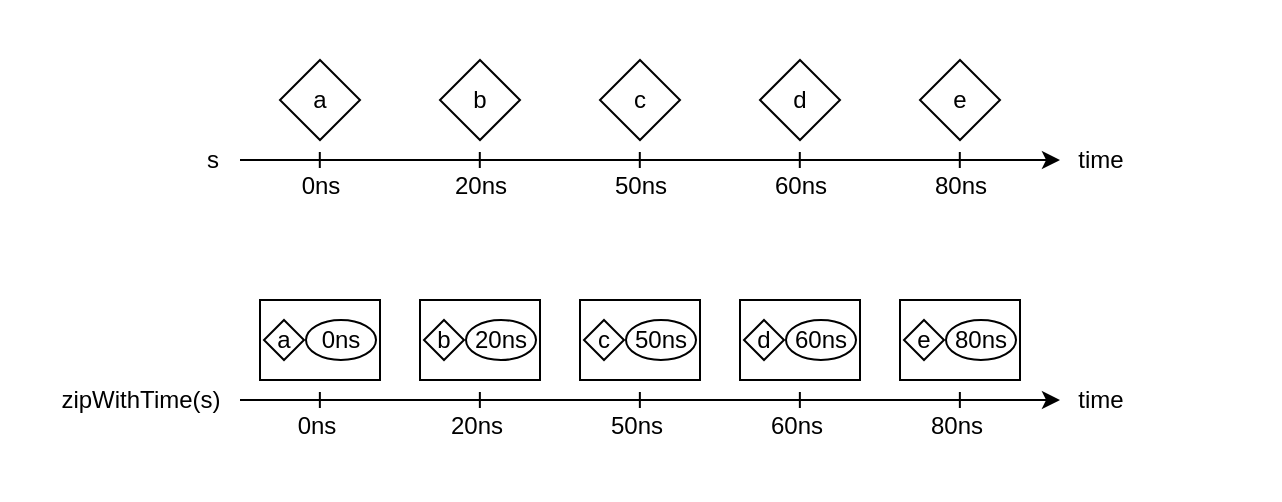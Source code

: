 <mxfile version="22.1.2" type="device">
  <diagram name="Pagina-1" id="KrAMYKN802Sa1sQlcGRf">
    <mxGraphModel dx="674" dy="390" grid="1" gridSize="10" guides="1" tooltips="1" connect="1" arrows="1" fold="1" page="1" pageScale="1" pageWidth="827" pageHeight="1169" math="0" shadow="0">
      <root>
        <mxCell id="0" />
        <mxCell id="1" parent="0" />
        <mxCell id="X-2cT9AtNMiIcICBBnYA-75" value="" style="rounded=0;whiteSpace=wrap;html=1;strokeColor=none;" parent="1" vertex="1">
          <mxGeometry x="200" y="280" width="640" height="250" as="geometry" />
        </mxCell>
        <mxCell id="X-2cT9AtNMiIcICBBnYA-1" value="" style="endArrow=classic;html=1;rounded=0;" parent="1" edge="1">
          <mxGeometry width="50" height="50" relative="1" as="geometry">
            <mxPoint x="320" y="360" as="sourcePoint" />
            <mxPoint x="730" y="360" as="targetPoint" />
          </mxGeometry>
        </mxCell>
        <mxCell id="X-2cT9AtNMiIcICBBnYA-3" value="a" style="rhombus;whiteSpace=wrap;html=1;" parent="1" vertex="1">
          <mxGeometry x="340" y="310" width="40" height="40" as="geometry" />
        </mxCell>
        <mxCell id="X-2cT9AtNMiIcICBBnYA-4" value="b" style="rhombus;whiteSpace=wrap;html=1;" parent="1" vertex="1">
          <mxGeometry x="420" y="310" width="40" height="40" as="geometry" />
        </mxCell>
        <mxCell id="X-2cT9AtNMiIcICBBnYA-5" value="c" style="rhombus;whiteSpace=wrap;html=1;" parent="1" vertex="1">
          <mxGeometry x="500" y="310" width="40" height="40" as="geometry" />
        </mxCell>
        <mxCell id="X-2cT9AtNMiIcICBBnYA-6" value="d" style="rhombus;whiteSpace=wrap;html=1;" parent="1" vertex="1">
          <mxGeometry x="580" y="310" width="40" height="40" as="geometry" />
        </mxCell>
        <mxCell id="X-2cT9AtNMiIcICBBnYA-7" value="e" style="rhombus;whiteSpace=wrap;html=1;" parent="1" vertex="1">
          <mxGeometry x="660" y="310" width="40" height="40" as="geometry" />
        </mxCell>
        <mxCell id="X-2cT9AtNMiIcICBBnYA-8" value="" style="endArrow=classic;html=1;rounded=0;" parent="1" edge="1">
          <mxGeometry width="50" height="50" relative="1" as="geometry">
            <mxPoint x="320" y="480" as="sourcePoint" />
            <mxPoint x="730" y="480" as="targetPoint" />
          </mxGeometry>
        </mxCell>
        <mxCell id="X-2cT9AtNMiIcICBBnYA-26" value="" style="endArrow=none;html=1;rounded=0;" parent="1" edge="1">
          <mxGeometry width="50" height="50" relative="1" as="geometry">
            <mxPoint x="359.9" y="364" as="sourcePoint" />
            <mxPoint x="359.9" y="356" as="targetPoint" />
          </mxGeometry>
        </mxCell>
        <mxCell id="X-2cT9AtNMiIcICBBnYA-27" value="" style="endArrow=none;html=1;rounded=0;" parent="1" edge="1">
          <mxGeometry width="50" height="50" relative="1" as="geometry">
            <mxPoint x="439.9" y="364" as="sourcePoint" />
            <mxPoint x="439.9" y="356" as="targetPoint" />
          </mxGeometry>
        </mxCell>
        <mxCell id="X-2cT9AtNMiIcICBBnYA-28" value="" style="endArrow=none;html=1;rounded=0;" parent="1" edge="1">
          <mxGeometry width="50" height="50" relative="1" as="geometry">
            <mxPoint x="519.9" y="364" as="sourcePoint" />
            <mxPoint x="519.9" y="356" as="targetPoint" />
          </mxGeometry>
        </mxCell>
        <mxCell id="X-2cT9AtNMiIcICBBnYA-29" value="" style="endArrow=none;html=1;rounded=0;" parent="1" edge="1">
          <mxGeometry width="50" height="50" relative="1" as="geometry">
            <mxPoint x="599.9" y="364" as="sourcePoint" />
            <mxPoint x="599.9" y="356" as="targetPoint" />
          </mxGeometry>
        </mxCell>
        <mxCell id="X-2cT9AtNMiIcICBBnYA-30" value="" style="endArrow=none;html=1;rounded=0;" parent="1" edge="1">
          <mxGeometry width="50" height="50" relative="1" as="geometry">
            <mxPoint x="679.9" y="364" as="sourcePoint" />
            <mxPoint x="679.9" y="356" as="targetPoint" />
          </mxGeometry>
        </mxCell>
        <mxCell id="X-2cT9AtNMiIcICBBnYA-31" value="" style="endArrow=none;html=1;rounded=0;" parent="1" edge="1">
          <mxGeometry width="50" height="50" relative="1" as="geometry">
            <mxPoint x="359.93" y="484" as="sourcePoint" />
            <mxPoint x="359.93" y="476" as="targetPoint" />
          </mxGeometry>
        </mxCell>
        <mxCell id="X-2cT9AtNMiIcICBBnYA-32" value="" style="endArrow=none;html=1;rounded=0;" parent="1" edge="1">
          <mxGeometry width="50" height="50" relative="1" as="geometry">
            <mxPoint x="439.93" y="484" as="sourcePoint" />
            <mxPoint x="439.93" y="476" as="targetPoint" />
          </mxGeometry>
        </mxCell>
        <mxCell id="X-2cT9AtNMiIcICBBnYA-33" value="" style="endArrow=none;html=1;rounded=0;" parent="1" edge="1">
          <mxGeometry width="50" height="50" relative="1" as="geometry">
            <mxPoint x="519.93" y="484" as="sourcePoint" />
            <mxPoint x="519.93" y="476" as="targetPoint" />
          </mxGeometry>
        </mxCell>
        <mxCell id="X-2cT9AtNMiIcICBBnYA-34" value="" style="endArrow=none;html=1;rounded=0;" parent="1" edge="1">
          <mxGeometry width="50" height="50" relative="1" as="geometry">
            <mxPoint x="599.93" y="484" as="sourcePoint" />
            <mxPoint x="599.93" y="476" as="targetPoint" />
          </mxGeometry>
        </mxCell>
        <mxCell id="X-2cT9AtNMiIcICBBnYA-35" value="" style="endArrow=none;html=1;rounded=0;" parent="1" edge="1">
          <mxGeometry width="50" height="50" relative="1" as="geometry">
            <mxPoint x="679.93" y="484" as="sourcePoint" />
            <mxPoint x="679.93" y="476" as="targetPoint" />
          </mxGeometry>
        </mxCell>
        <mxCell id="X-2cT9AtNMiIcICBBnYA-36" value="time" style="text;html=1;align=center;verticalAlign=middle;resizable=0;points=[];autosize=1;strokeColor=none;fillColor=none;" parent="1" vertex="1">
          <mxGeometry x="725" y="345" width="50" height="30" as="geometry" />
        </mxCell>
        <mxCell id="X-2cT9AtNMiIcICBBnYA-37" value="time" style="text;html=1;align=center;verticalAlign=middle;resizable=0;points=[];autosize=1;strokeColor=none;fillColor=none;" parent="1" vertex="1">
          <mxGeometry x="725" y="465" width="50" height="30" as="geometry" />
        </mxCell>
        <mxCell id="X-2cT9AtNMiIcICBBnYA-72" value="s" style="text;html=1;align=center;verticalAlign=middle;resizable=0;points=[];autosize=1;strokeColor=none;fillColor=none;" parent="1" vertex="1">
          <mxGeometry x="291" y="345" width="30" height="30" as="geometry" />
        </mxCell>
        <mxCell id="X-2cT9AtNMiIcICBBnYA-73" value="zipWithTime(s)" style="text;html=1;align=center;verticalAlign=middle;resizable=0;points=[];autosize=1;strokeColor=none;fillColor=none;" parent="1" vertex="1">
          <mxGeometry x="220" y="465" width="100" height="30" as="geometry" />
        </mxCell>
        <mxCell id="X-2cT9AtNMiIcICBBnYA-167" value="" style="rounded=0;whiteSpace=wrap;html=1;" parent="1" vertex="1">
          <mxGeometry x="330" y="430" width="60" height="40" as="geometry" />
        </mxCell>
        <mxCell id="X-2cT9AtNMiIcICBBnYA-168" value="a" style="rhombus;whiteSpace=wrap;html=1;" parent="1" vertex="1">
          <mxGeometry x="332" y="440" width="20" height="20" as="geometry" />
        </mxCell>
        <mxCell id="X-2cT9AtNMiIcICBBnYA-169" value="0ns" style="ellipse;whiteSpace=wrap;html=1;" parent="1" vertex="1">
          <mxGeometry x="353" y="440" width="35" height="20" as="geometry" />
        </mxCell>
        <mxCell id="X-2cT9AtNMiIcICBBnYA-183" value="0ns" style="text;html=1;align=center;verticalAlign=middle;resizable=0;points=[];autosize=1;strokeColor=none;fillColor=none;" parent="1" vertex="1">
          <mxGeometry x="340" y="358" width="40" height="30" as="geometry" />
        </mxCell>
        <mxCell id="X-2cT9AtNMiIcICBBnYA-184" value="20ns" style="text;html=1;align=center;verticalAlign=middle;resizable=0;points=[];autosize=1;strokeColor=none;fillColor=none;" parent="1" vertex="1">
          <mxGeometry x="415" y="358" width="50" height="30" as="geometry" />
        </mxCell>
        <mxCell id="X-2cT9AtNMiIcICBBnYA-185" value="50ns" style="text;html=1;align=center;verticalAlign=middle;resizable=0;points=[];autosize=1;strokeColor=none;fillColor=none;" parent="1" vertex="1">
          <mxGeometry x="495" y="358" width="50" height="30" as="geometry" />
        </mxCell>
        <mxCell id="X-2cT9AtNMiIcICBBnYA-186" value="60ns" style="text;html=1;align=center;verticalAlign=middle;resizable=0;points=[];autosize=1;strokeColor=none;fillColor=none;" parent="1" vertex="1">
          <mxGeometry x="575" y="358" width="50" height="30" as="geometry" />
        </mxCell>
        <mxCell id="X-2cT9AtNMiIcICBBnYA-187" value="80ns" style="text;html=1;align=center;verticalAlign=middle;resizable=0;points=[];autosize=1;strokeColor=none;fillColor=none;" parent="1" vertex="1">
          <mxGeometry x="655" y="358" width="50" height="30" as="geometry" />
        </mxCell>
        <mxCell id="stCMNaJYnmXXw21uTqAm-1" value="0ns" style="text;html=1;align=center;verticalAlign=middle;resizable=0;points=[];autosize=1;strokeColor=none;fillColor=none;" parent="1" vertex="1">
          <mxGeometry x="337.5" y="478" width="40" height="30" as="geometry" />
        </mxCell>
        <mxCell id="stCMNaJYnmXXw21uTqAm-2" value="20ns" style="text;html=1;align=center;verticalAlign=middle;resizable=0;points=[];autosize=1;strokeColor=none;fillColor=none;" parent="1" vertex="1">
          <mxGeometry x="412.5" y="478" width="50" height="30" as="geometry" />
        </mxCell>
        <mxCell id="stCMNaJYnmXXw21uTqAm-3" value="50ns" style="text;html=1;align=center;verticalAlign=middle;resizable=0;points=[];autosize=1;strokeColor=none;fillColor=none;" parent="1" vertex="1">
          <mxGeometry x="492.5" y="478" width="50" height="30" as="geometry" />
        </mxCell>
        <mxCell id="stCMNaJYnmXXw21uTqAm-4" value="60ns" style="text;html=1;align=center;verticalAlign=middle;resizable=0;points=[];autosize=1;strokeColor=none;fillColor=none;" parent="1" vertex="1">
          <mxGeometry x="572.5" y="478" width="50" height="30" as="geometry" />
        </mxCell>
        <mxCell id="stCMNaJYnmXXw21uTqAm-5" value="80ns" style="text;html=1;align=center;verticalAlign=middle;resizable=0;points=[];autosize=1;strokeColor=none;fillColor=none;" parent="1" vertex="1">
          <mxGeometry x="652.5" y="478" width="50" height="30" as="geometry" />
        </mxCell>
        <mxCell id="stCMNaJYnmXXw21uTqAm-6" value="" style="rounded=0;whiteSpace=wrap;html=1;" parent="1" vertex="1">
          <mxGeometry x="410" y="430" width="60" height="40" as="geometry" />
        </mxCell>
        <mxCell id="stCMNaJYnmXXw21uTqAm-7" value="b" style="rhombus;whiteSpace=wrap;html=1;" parent="1" vertex="1">
          <mxGeometry x="412" y="440" width="20" height="20" as="geometry" />
        </mxCell>
        <mxCell id="stCMNaJYnmXXw21uTqAm-8" value="20ns" style="ellipse;whiteSpace=wrap;html=1;" parent="1" vertex="1">
          <mxGeometry x="433" y="440" width="35" height="20" as="geometry" />
        </mxCell>
        <mxCell id="stCMNaJYnmXXw21uTqAm-9" value="" style="rounded=0;whiteSpace=wrap;html=1;" parent="1" vertex="1">
          <mxGeometry x="490" y="430" width="60" height="40" as="geometry" />
        </mxCell>
        <mxCell id="stCMNaJYnmXXw21uTqAm-10" value="c" style="rhombus;whiteSpace=wrap;html=1;" parent="1" vertex="1">
          <mxGeometry x="492" y="440" width="20" height="20" as="geometry" />
        </mxCell>
        <mxCell id="stCMNaJYnmXXw21uTqAm-11" value="50ns" style="ellipse;whiteSpace=wrap;html=1;" parent="1" vertex="1">
          <mxGeometry x="513" y="440" width="35" height="20" as="geometry" />
        </mxCell>
        <mxCell id="stCMNaJYnmXXw21uTqAm-12" value="" style="rounded=0;whiteSpace=wrap;html=1;" parent="1" vertex="1">
          <mxGeometry x="570" y="430" width="60" height="40" as="geometry" />
        </mxCell>
        <mxCell id="stCMNaJYnmXXw21uTqAm-13" value="d" style="rhombus;whiteSpace=wrap;html=1;" parent="1" vertex="1">
          <mxGeometry x="572" y="440" width="20" height="20" as="geometry" />
        </mxCell>
        <mxCell id="stCMNaJYnmXXw21uTqAm-14" value="60ns" style="ellipse;whiteSpace=wrap;html=1;" parent="1" vertex="1">
          <mxGeometry x="593" y="440" width="35" height="20" as="geometry" />
        </mxCell>
        <mxCell id="stCMNaJYnmXXw21uTqAm-15" value="" style="rounded=0;whiteSpace=wrap;html=1;" parent="1" vertex="1">
          <mxGeometry x="650" y="430" width="60" height="40" as="geometry" />
        </mxCell>
        <mxCell id="stCMNaJYnmXXw21uTqAm-16" value="e" style="rhombus;whiteSpace=wrap;html=1;" parent="1" vertex="1">
          <mxGeometry x="652" y="440" width="20" height="20" as="geometry" />
        </mxCell>
        <mxCell id="stCMNaJYnmXXw21uTqAm-17" value="80ns" style="ellipse;whiteSpace=wrap;html=1;" parent="1" vertex="1">
          <mxGeometry x="673" y="440" width="35" height="20" as="geometry" />
        </mxCell>
      </root>
    </mxGraphModel>
  </diagram>
</mxfile>
